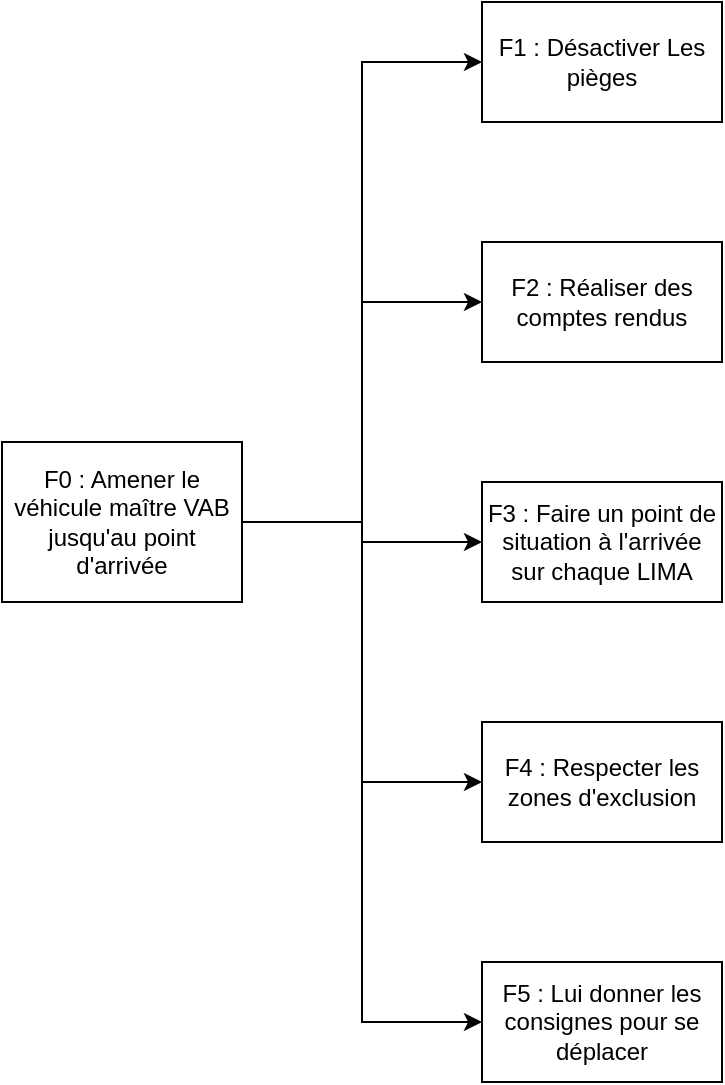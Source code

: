 <mxfile version="15.8.9" type="github">
  <diagram id="7iIN9meiuznvdkrw8BYY" name="Page-1">
    <mxGraphModel dx="868" dy="454" grid="1" gridSize="10" guides="1" tooltips="1" connect="1" arrows="1" fold="1" page="1" pageScale="1" pageWidth="827" pageHeight="1169" math="0" shadow="0">
      <root>
        <mxCell id="0" />
        <mxCell id="1" parent="0" />
        <mxCell id="eRgWJZlX0qM9WgS-55uM-7" style="edgeStyle=orthogonalEdgeStyle;rounded=0;orthogonalLoop=1;jettySize=auto;html=1;exitX=1;exitY=0.5;exitDx=0;exitDy=0;entryX=0;entryY=0.5;entryDx=0;entryDy=0;" edge="1" parent="1" source="eRgWJZlX0qM9WgS-55uM-1" target="eRgWJZlX0qM9WgS-55uM-2">
          <mxGeometry relative="1" as="geometry" />
        </mxCell>
        <mxCell id="eRgWJZlX0qM9WgS-55uM-8" style="edgeStyle=orthogonalEdgeStyle;rounded=0;orthogonalLoop=1;jettySize=auto;html=1;exitX=1;exitY=0.5;exitDx=0;exitDy=0;entryX=0;entryY=0.5;entryDx=0;entryDy=0;" edge="1" parent="1" source="eRgWJZlX0qM9WgS-55uM-1" target="eRgWJZlX0qM9WgS-55uM-3">
          <mxGeometry relative="1" as="geometry" />
        </mxCell>
        <mxCell id="eRgWJZlX0qM9WgS-55uM-9" style="edgeStyle=orthogonalEdgeStyle;rounded=0;orthogonalLoop=1;jettySize=auto;html=1;exitX=1;exitY=0.5;exitDx=0;exitDy=0;entryX=0;entryY=0.5;entryDx=0;entryDy=0;" edge="1" parent="1" source="eRgWJZlX0qM9WgS-55uM-1" target="eRgWJZlX0qM9WgS-55uM-4">
          <mxGeometry relative="1" as="geometry" />
        </mxCell>
        <mxCell id="eRgWJZlX0qM9WgS-55uM-10" style="edgeStyle=orthogonalEdgeStyle;rounded=0;orthogonalLoop=1;jettySize=auto;html=1;exitX=1;exitY=0.5;exitDx=0;exitDy=0;entryX=0;entryY=0.5;entryDx=0;entryDy=0;" edge="1" parent="1" source="eRgWJZlX0qM9WgS-55uM-1" target="eRgWJZlX0qM9WgS-55uM-6">
          <mxGeometry relative="1" as="geometry" />
        </mxCell>
        <mxCell id="eRgWJZlX0qM9WgS-55uM-12" style="edgeStyle=orthogonalEdgeStyle;rounded=0;orthogonalLoop=1;jettySize=auto;html=1;exitX=1;exitY=0.5;exitDx=0;exitDy=0;entryX=0;entryY=0.5;entryDx=0;entryDy=0;" edge="1" parent="1" source="eRgWJZlX0qM9WgS-55uM-1" target="eRgWJZlX0qM9WgS-55uM-11">
          <mxGeometry relative="1" as="geometry" />
        </mxCell>
        <mxCell id="eRgWJZlX0qM9WgS-55uM-1" value="F0 : Amener le véhicule maître VAB jusqu&#39;au point d&#39;arrivée" style="rounded=0;whiteSpace=wrap;html=1;" vertex="1" parent="1">
          <mxGeometry x="120" y="280" width="120" height="80" as="geometry" />
        </mxCell>
        <mxCell id="eRgWJZlX0qM9WgS-55uM-2" value="F1 : Désactiver Les pièges" style="rounded=0;whiteSpace=wrap;html=1;" vertex="1" parent="1">
          <mxGeometry x="360" y="60" width="120" height="60" as="geometry" />
        </mxCell>
        <mxCell id="eRgWJZlX0qM9WgS-55uM-3" value="F2 : Réaliser des comptes rendus" style="rounded=0;whiteSpace=wrap;html=1;" vertex="1" parent="1">
          <mxGeometry x="360" y="180" width="120" height="60" as="geometry" />
        </mxCell>
        <mxCell id="eRgWJZlX0qM9WgS-55uM-4" value="F3 : Faire un point de situation à l&#39;arrivée sur chaque LIMA" style="rounded=0;whiteSpace=wrap;html=1;" vertex="1" parent="1">
          <mxGeometry x="360" y="300" width="120" height="60" as="geometry" />
        </mxCell>
        <mxCell id="eRgWJZlX0qM9WgS-55uM-6" value="F4 : Respecter les zones d&#39;exclusion" style="rounded=0;whiteSpace=wrap;html=1;" vertex="1" parent="1">
          <mxGeometry x="360" y="420" width="120" height="60" as="geometry" />
        </mxCell>
        <mxCell id="eRgWJZlX0qM9WgS-55uM-11" value="F5 : Lui donner les consignes pour se déplacer" style="rounded=0;whiteSpace=wrap;html=1;" vertex="1" parent="1">
          <mxGeometry x="360" y="540" width="120" height="60" as="geometry" />
        </mxCell>
      </root>
    </mxGraphModel>
  </diagram>
</mxfile>

